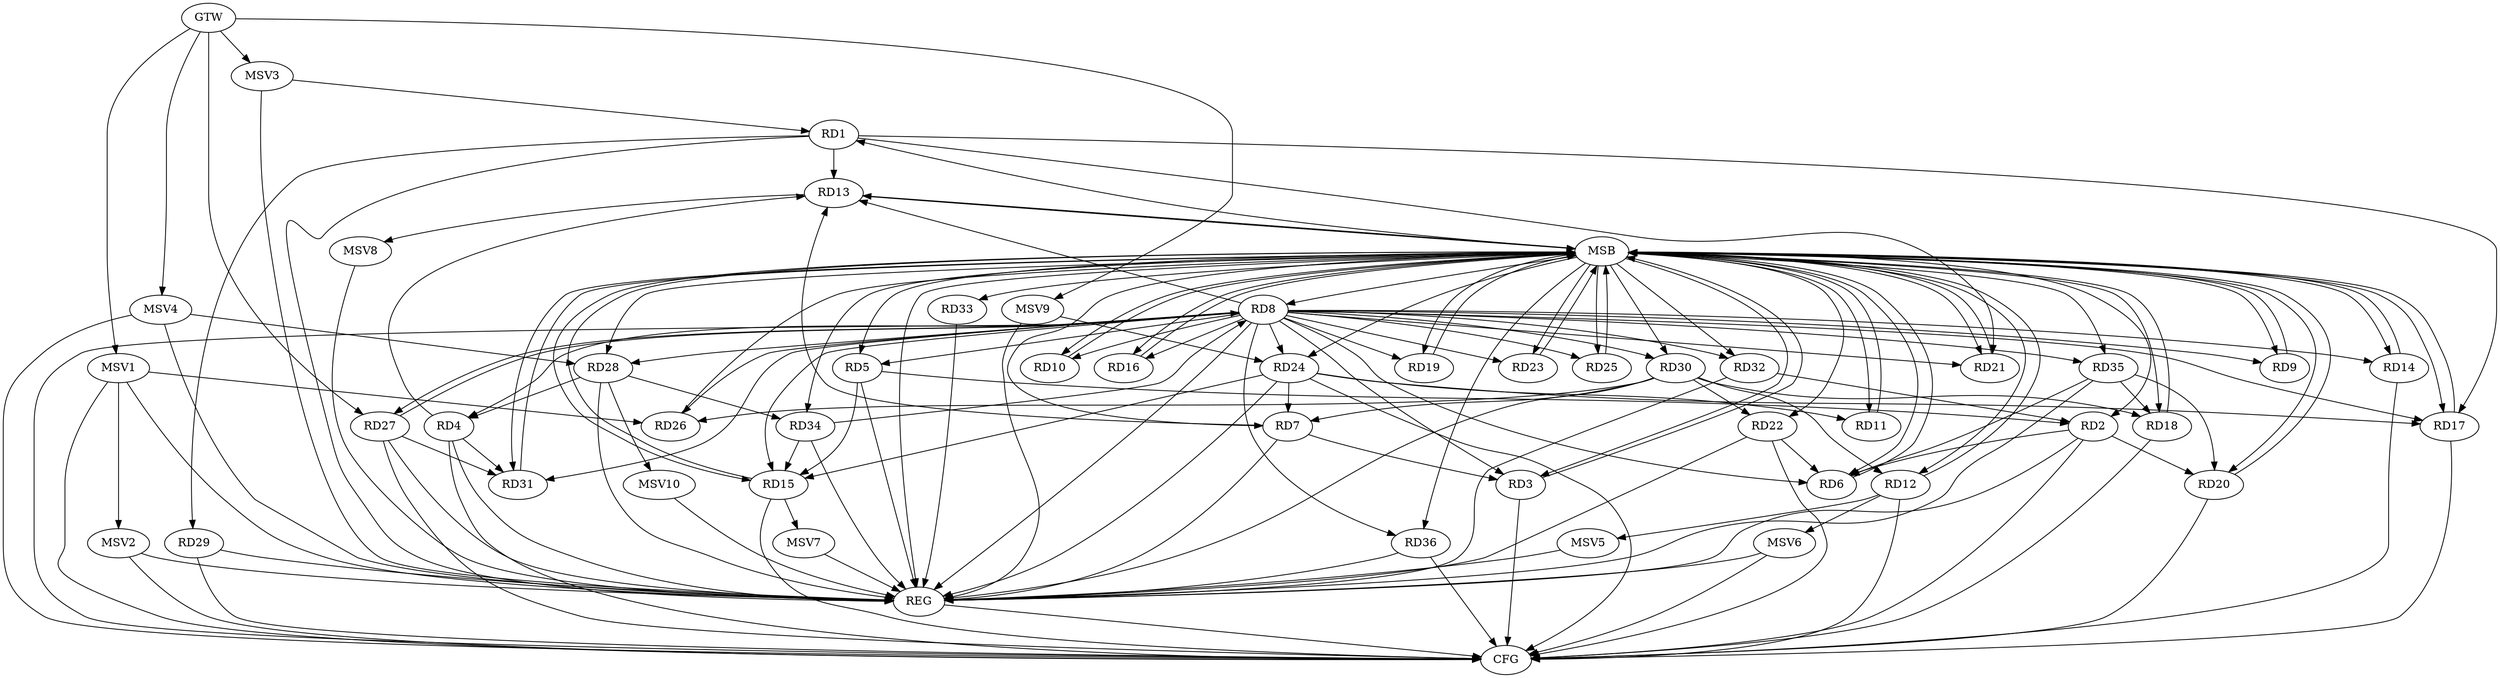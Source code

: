 strict digraph G {
  RD1 [ label="RD1" ];
  RD2 [ label="RD2" ];
  RD3 [ label="RD3" ];
  RD4 [ label="RD4" ];
  RD5 [ label="RD5" ];
  RD6 [ label="RD6" ];
  RD7 [ label="RD7" ];
  RD8 [ label="RD8" ];
  RD9 [ label="RD9" ];
  RD10 [ label="RD10" ];
  RD11 [ label="RD11" ];
  RD12 [ label="RD12" ];
  RD13 [ label="RD13" ];
  RD14 [ label="RD14" ];
  RD15 [ label="RD15" ];
  RD16 [ label="RD16" ];
  RD17 [ label="RD17" ];
  RD18 [ label="RD18" ];
  RD19 [ label="RD19" ];
  RD20 [ label="RD20" ];
  RD21 [ label="RD21" ];
  RD22 [ label="RD22" ];
  RD23 [ label="RD23" ];
  RD24 [ label="RD24" ];
  RD25 [ label="RD25" ];
  RD26 [ label="RD26" ];
  RD27 [ label="RD27" ];
  RD28 [ label="RD28" ];
  RD29 [ label="RD29" ];
  RD30 [ label="RD30" ];
  RD31 [ label="RD31" ];
  RD32 [ label="RD32" ];
  RD33 [ label="RD33" ];
  RD34 [ label="RD34" ];
  RD35 [ label="RD35" ];
  RD36 [ label="RD36" ];
  GTW [ label="GTW" ];
  REG [ label="REG" ];
  MSB [ label="MSB" ];
  CFG [ label="CFG" ];
  MSV1 [ label="MSV1" ];
  MSV2 [ label="MSV2" ];
  MSV3 [ label="MSV3" ];
  MSV4 [ label="MSV4" ];
  MSV5 [ label="MSV5" ];
  MSV6 [ label="MSV6" ];
  MSV7 [ label="MSV7" ];
  MSV8 [ label="MSV8" ];
  MSV9 [ label="MSV9" ];
  MSV10 [ label="MSV10" ];
  RD1 -> RD13;
  RD1 -> RD17;
  RD1 -> RD21;
  RD1 -> RD29;
  RD5 -> RD2;
  RD2 -> RD6;
  RD2 -> RD20;
  RD32 -> RD2;
  RD7 -> RD3;
  RD8 -> RD3;
  RD4 -> RD13;
  RD28 -> RD4;
  RD4 -> RD31;
  RD5 -> RD15;
  RD8 -> RD6;
  RD22 -> RD6;
  RD35 -> RD6;
  RD7 -> RD13;
  RD24 -> RD7;
  RD30 -> RD7;
  RD8 -> RD19;
  RD8 -> RD26;
  RD27 -> RD8;
  RD8 -> RD28;
  RD34 -> RD8;
  RD8 -> RD35;
  RD24 -> RD11;
  RD30 -> RD12;
  RD24 -> RD15;
  RD34 -> RD15;
  RD24 -> RD17;
  RD30 -> RD18;
  RD35 -> RD18;
  RD35 -> RD20;
  RD30 -> RD22;
  RD30 -> RD26;
  RD27 -> RD31;
  RD28 -> RD34;
  GTW -> RD27;
  RD1 -> REG;
  RD2 -> REG;
  RD4 -> REG;
  RD5 -> REG;
  RD7 -> REG;
  RD8 -> REG;
  RD22 -> REG;
  RD24 -> REG;
  RD27 -> REG;
  RD28 -> REG;
  RD29 -> REG;
  RD30 -> REG;
  RD32 -> REG;
  RD33 -> REG;
  RD34 -> REG;
  RD35 -> REG;
  RD36 -> REG;
  RD3 -> MSB;
  MSB -> RD22;
  MSB -> REG;
  RD6 -> MSB;
  MSB -> RD10;
  MSB -> RD11;
  MSB -> RD24;
  MSB -> RD32;
  RD9 -> MSB;
  MSB -> RD8;
  RD10 -> MSB;
  MSB -> RD2;
  MSB -> RD6;
  MSB -> RD13;
  MSB -> RD19;
  RD11 -> MSB;
  MSB -> RD21;
  RD12 -> MSB;
  MSB -> RD17;
  MSB -> RD33;
  RD13 -> MSB;
  MSB -> RD7;
  MSB -> RD31;
  RD14 -> MSB;
  MSB -> RD25;
  MSB -> RD28;
  RD15 -> MSB;
  MSB -> RD18;
  MSB -> RD34;
  RD16 -> MSB;
  MSB -> RD36;
  RD17 -> MSB;
  MSB -> RD1;
  MSB -> RD14;
  RD18 -> MSB;
  MSB -> RD3;
  MSB -> RD12;
  MSB -> RD15;
  MSB -> RD20;
  RD19 -> MSB;
  MSB -> RD5;
  RD20 -> MSB;
  MSB -> RD9;
  RD21 -> MSB;
  MSB -> RD23;
  RD23 -> MSB;
  MSB -> RD30;
  MSB -> RD35;
  RD25 -> MSB;
  MSB -> RD16;
  RD26 -> MSB;
  RD31 -> MSB;
  RD2 -> CFG;
  RD15 -> CFG;
  RD3 -> CFG;
  RD36 -> CFG;
  RD22 -> CFG;
  RD17 -> CFG;
  RD20 -> CFG;
  RD29 -> CFG;
  RD14 -> CFG;
  RD24 -> CFG;
  RD12 -> CFG;
  RD18 -> CFG;
  RD27 -> CFG;
  RD4 -> CFG;
  REG -> CFG;
  RD8 -> CFG;
  RD8 -> RD31;
  RD8 -> RD36;
  RD8 -> RD23;
  RD8 -> RD16;
  RD8 -> RD21;
  RD8 -> RD27;
  RD8 -> RD17;
  RD8 -> RD25;
  RD8 -> RD9;
  RD8 -> RD15;
  RD8 -> RD13;
  RD8 -> RD10;
  RD8 -> RD24;
  RD8 -> RD14;
  RD8 -> RD32;
  RD8 -> RD30;
  RD8 -> RD5;
  RD8 -> RD4;
  MSV1 -> RD26;
  GTW -> MSV1;
  MSV1 -> REG;
  MSV1 -> CFG;
  MSV1 -> MSV2;
  MSV2 -> REG;
  MSV2 -> CFG;
  MSV3 -> RD1;
  GTW -> MSV3;
  MSV3 -> REG;
  MSV4 -> RD28;
  GTW -> MSV4;
  MSV4 -> REG;
  MSV4 -> CFG;
  RD12 -> MSV5;
  MSV5 -> REG;
  RD12 -> MSV6;
  MSV6 -> REG;
  MSV6 -> CFG;
  RD15 -> MSV7;
  MSV7 -> REG;
  RD13 -> MSV8;
  MSV8 -> REG;
  MSV9 -> RD24;
  GTW -> MSV9;
  MSV9 -> REG;
  RD28 -> MSV10;
  MSV10 -> REG;
}
